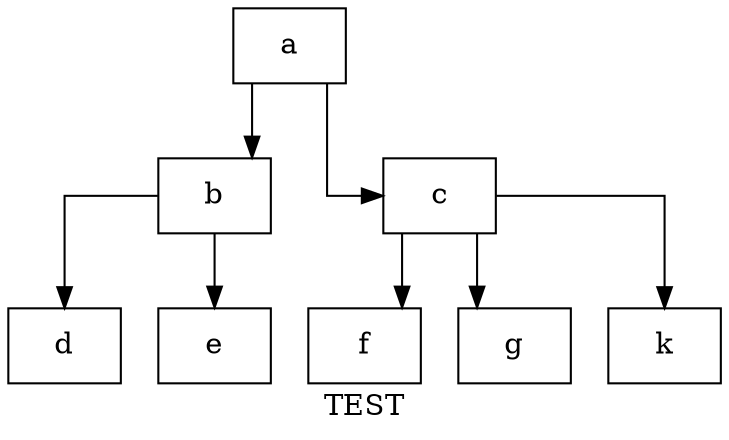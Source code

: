 digraph Orthogonal {
	graph [label=TEST splines=ortho]
	node [shape=box]
	a -> b
	a -> c
	b -> d
	b -> e
	c -> f
	c -> g
	c -> k
}
